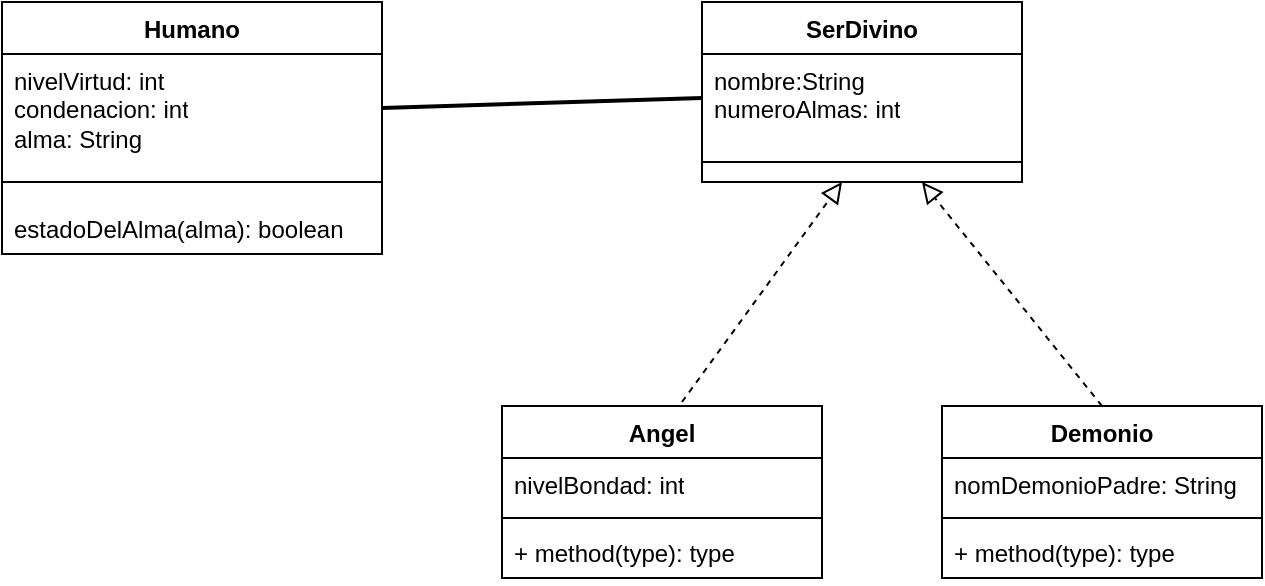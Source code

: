 <mxfile version="21.0.2" type="github">
  <diagram name="Page-1" id="ySizPNwwqI3vxmhqdh6i">
    <mxGraphModel dx="1050" dy="558" grid="1" gridSize="10" guides="1" tooltips="1" connect="1" arrows="1" fold="1" page="1" pageScale="1" pageWidth="827" pageHeight="1169" math="0" shadow="0">
      <root>
        <mxCell id="0" />
        <mxCell id="1" parent="0" />
        <mxCell id="XaTe4RbR0mwBM7nbZ-Zv-1" value="Humano" style="swimlane;fontStyle=1;align=center;verticalAlign=top;childLayout=stackLayout;horizontal=1;startSize=26;horizontalStack=0;resizeParent=1;resizeParentMax=0;resizeLast=0;collapsible=1;marginBottom=0;whiteSpace=wrap;html=1;" vertex="1" parent="1">
          <mxGeometry x="110" y="180" width="190" height="126" as="geometry" />
        </mxCell>
        <mxCell id="XaTe4RbR0mwBM7nbZ-Zv-2" value="&lt;div&gt;nivelVirtud: int&lt;/div&gt;&lt;div&gt;condenacion: int&lt;/div&gt;&lt;div&gt;alma: String&lt;br&gt;&lt;/div&gt;" style="text;strokeColor=none;fillColor=none;align=left;verticalAlign=top;spacingLeft=4;spacingRight=4;overflow=hidden;rotatable=0;points=[[0,0.5],[1,0.5]];portConstraint=eastwest;whiteSpace=wrap;html=1;" vertex="1" parent="XaTe4RbR0mwBM7nbZ-Zv-1">
          <mxGeometry y="26" width="190" height="54" as="geometry" />
        </mxCell>
        <mxCell id="XaTe4RbR0mwBM7nbZ-Zv-3" value="" style="line;strokeWidth=1;fillColor=none;align=left;verticalAlign=middle;spacingTop=-1;spacingLeft=3;spacingRight=3;rotatable=0;labelPosition=right;points=[];portConstraint=eastwest;strokeColor=inherit;" vertex="1" parent="XaTe4RbR0mwBM7nbZ-Zv-1">
          <mxGeometry y="80" width="190" height="20" as="geometry" />
        </mxCell>
        <mxCell id="XaTe4RbR0mwBM7nbZ-Zv-29" value="estadoDelAlma(alma): boolean" style="text;strokeColor=none;fillColor=none;align=left;verticalAlign=top;spacingLeft=4;spacingRight=4;overflow=hidden;rotatable=0;points=[[0,0.5],[1,0.5]];portConstraint=eastwest;whiteSpace=wrap;html=1;" vertex="1" parent="XaTe4RbR0mwBM7nbZ-Zv-1">
          <mxGeometry y="100" width="190" height="26" as="geometry" />
        </mxCell>
        <mxCell id="XaTe4RbR0mwBM7nbZ-Zv-4" value="SerDivino" style="swimlane;fontStyle=1;align=center;verticalAlign=top;childLayout=stackLayout;horizontal=1;startSize=26;horizontalStack=0;resizeParent=1;resizeParentMax=0;resizeLast=0;collapsible=1;marginBottom=0;whiteSpace=wrap;html=1;" vertex="1" parent="1">
          <mxGeometry x="460" y="180" width="160" height="90" as="geometry" />
        </mxCell>
        <mxCell id="XaTe4RbR0mwBM7nbZ-Zv-5" value="&lt;div&gt;nombre:String&lt;/div&gt;&lt;div&gt;numeroAlmas: int&lt;br&gt;&lt;/div&gt;" style="text;strokeColor=none;fillColor=none;align=left;verticalAlign=top;spacingLeft=4;spacingRight=4;overflow=hidden;rotatable=0;points=[[0,0.5],[1,0.5]];portConstraint=eastwest;whiteSpace=wrap;html=1;" vertex="1" parent="XaTe4RbR0mwBM7nbZ-Zv-4">
          <mxGeometry y="26" width="160" height="44" as="geometry" />
        </mxCell>
        <mxCell id="XaTe4RbR0mwBM7nbZ-Zv-6" value="" style="line;strokeWidth=1;fillColor=none;align=left;verticalAlign=middle;spacingTop=-1;spacingLeft=3;spacingRight=3;rotatable=0;labelPosition=right;points=[];portConstraint=eastwest;strokeColor=inherit;" vertex="1" parent="XaTe4RbR0mwBM7nbZ-Zv-4">
          <mxGeometry y="70" width="160" height="20" as="geometry" />
        </mxCell>
        <mxCell id="XaTe4RbR0mwBM7nbZ-Zv-14" value="Angel" style="swimlane;fontStyle=1;align=center;verticalAlign=top;childLayout=stackLayout;horizontal=1;startSize=26;horizontalStack=0;resizeParent=1;resizeParentMax=0;resizeLast=0;collapsible=1;marginBottom=0;whiteSpace=wrap;html=1;" vertex="1" parent="1">
          <mxGeometry x="360" y="382" width="160" height="86" as="geometry" />
        </mxCell>
        <mxCell id="XaTe4RbR0mwBM7nbZ-Zv-15" value="nivelBondad: int" style="text;strokeColor=none;fillColor=none;align=left;verticalAlign=top;spacingLeft=4;spacingRight=4;overflow=hidden;rotatable=0;points=[[0,0.5],[1,0.5]];portConstraint=eastwest;whiteSpace=wrap;html=1;" vertex="1" parent="XaTe4RbR0mwBM7nbZ-Zv-14">
          <mxGeometry y="26" width="160" height="26" as="geometry" />
        </mxCell>
        <mxCell id="XaTe4RbR0mwBM7nbZ-Zv-16" value="" style="line;strokeWidth=1;fillColor=none;align=left;verticalAlign=middle;spacingTop=-1;spacingLeft=3;spacingRight=3;rotatable=0;labelPosition=right;points=[];portConstraint=eastwest;strokeColor=inherit;" vertex="1" parent="XaTe4RbR0mwBM7nbZ-Zv-14">
          <mxGeometry y="52" width="160" height="8" as="geometry" />
        </mxCell>
        <mxCell id="XaTe4RbR0mwBM7nbZ-Zv-17" value="+ method(type): type" style="text;strokeColor=none;fillColor=none;align=left;verticalAlign=top;spacingLeft=4;spacingRight=4;overflow=hidden;rotatable=0;points=[[0,0.5],[1,0.5]];portConstraint=eastwest;whiteSpace=wrap;html=1;" vertex="1" parent="XaTe4RbR0mwBM7nbZ-Zv-14">
          <mxGeometry y="60" width="160" height="26" as="geometry" />
        </mxCell>
        <mxCell id="XaTe4RbR0mwBM7nbZ-Zv-22" value="" style="endArrow=block;startArrow=none;endFill=0;startFill=0;endSize=8;html=1;verticalAlign=bottom;dashed=1;labelBackgroundColor=none;rounded=0;" edge="1" parent="1">
          <mxGeometry width="160" relative="1" as="geometry">
            <mxPoint x="450" y="380" as="sourcePoint" />
            <mxPoint x="530" y="270" as="targetPoint" />
          </mxGeometry>
        </mxCell>
        <mxCell id="XaTe4RbR0mwBM7nbZ-Zv-24" value="Demonio" style="swimlane;fontStyle=1;align=center;verticalAlign=top;childLayout=stackLayout;horizontal=1;startSize=26;horizontalStack=0;resizeParent=1;resizeParentMax=0;resizeLast=0;collapsible=1;marginBottom=0;whiteSpace=wrap;html=1;" vertex="1" parent="1">
          <mxGeometry x="580" y="382" width="160" height="86" as="geometry" />
        </mxCell>
        <mxCell id="XaTe4RbR0mwBM7nbZ-Zv-25" value="nomDemonioPadre: String" style="text;strokeColor=none;fillColor=none;align=left;verticalAlign=top;spacingLeft=4;spacingRight=4;overflow=hidden;rotatable=0;points=[[0,0.5],[1,0.5]];portConstraint=eastwest;whiteSpace=wrap;html=1;" vertex="1" parent="XaTe4RbR0mwBM7nbZ-Zv-24">
          <mxGeometry y="26" width="160" height="26" as="geometry" />
        </mxCell>
        <mxCell id="XaTe4RbR0mwBM7nbZ-Zv-26" value="" style="line;strokeWidth=1;fillColor=none;align=left;verticalAlign=middle;spacingTop=-1;spacingLeft=3;spacingRight=3;rotatable=0;labelPosition=right;points=[];portConstraint=eastwest;strokeColor=inherit;" vertex="1" parent="XaTe4RbR0mwBM7nbZ-Zv-24">
          <mxGeometry y="52" width="160" height="8" as="geometry" />
        </mxCell>
        <mxCell id="XaTe4RbR0mwBM7nbZ-Zv-27" value="+ method(type): type" style="text;strokeColor=none;fillColor=none;align=left;verticalAlign=top;spacingLeft=4;spacingRight=4;overflow=hidden;rotatable=0;points=[[0,0.5],[1,0.5]];portConstraint=eastwest;whiteSpace=wrap;html=1;" vertex="1" parent="XaTe4RbR0mwBM7nbZ-Zv-24">
          <mxGeometry y="60" width="160" height="26" as="geometry" />
        </mxCell>
        <mxCell id="XaTe4RbR0mwBM7nbZ-Zv-30" value="" style="endArrow=block;startArrow=none;endFill=0;startFill=0;endSize=8;html=1;verticalAlign=bottom;dashed=1;labelBackgroundColor=none;rounded=0;exitX=0.5;exitY=0;exitDx=0;exitDy=0;" edge="1" parent="1" source="XaTe4RbR0mwBM7nbZ-Zv-24">
          <mxGeometry width="160" relative="1" as="geometry">
            <mxPoint x="460" y="390" as="sourcePoint" />
            <mxPoint x="570" y="270" as="targetPoint" />
          </mxGeometry>
        </mxCell>
        <mxCell id="XaTe4RbR0mwBM7nbZ-Zv-31" value="" style="endArrow=none;startArrow=none;endFill=0;startFill=0;endSize=8;html=1;verticalAlign=bottom;labelBackgroundColor=none;strokeWidth=2;rounded=0;exitX=1;exitY=0.5;exitDx=0;exitDy=0;entryX=0;entryY=0.5;entryDx=0;entryDy=0;" edge="1" parent="1" source="XaTe4RbR0mwBM7nbZ-Zv-2" target="XaTe4RbR0mwBM7nbZ-Zv-5">
          <mxGeometry width="160" relative="1" as="geometry">
            <mxPoint x="330" y="300" as="sourcePoint" />
            <mxPoint x="360" y="233" as="targetPoint" />
          </mxGeometry>
        </mxCell>
      </root>
    </mxGraphModel>
  </diagram>
</mxfile>
